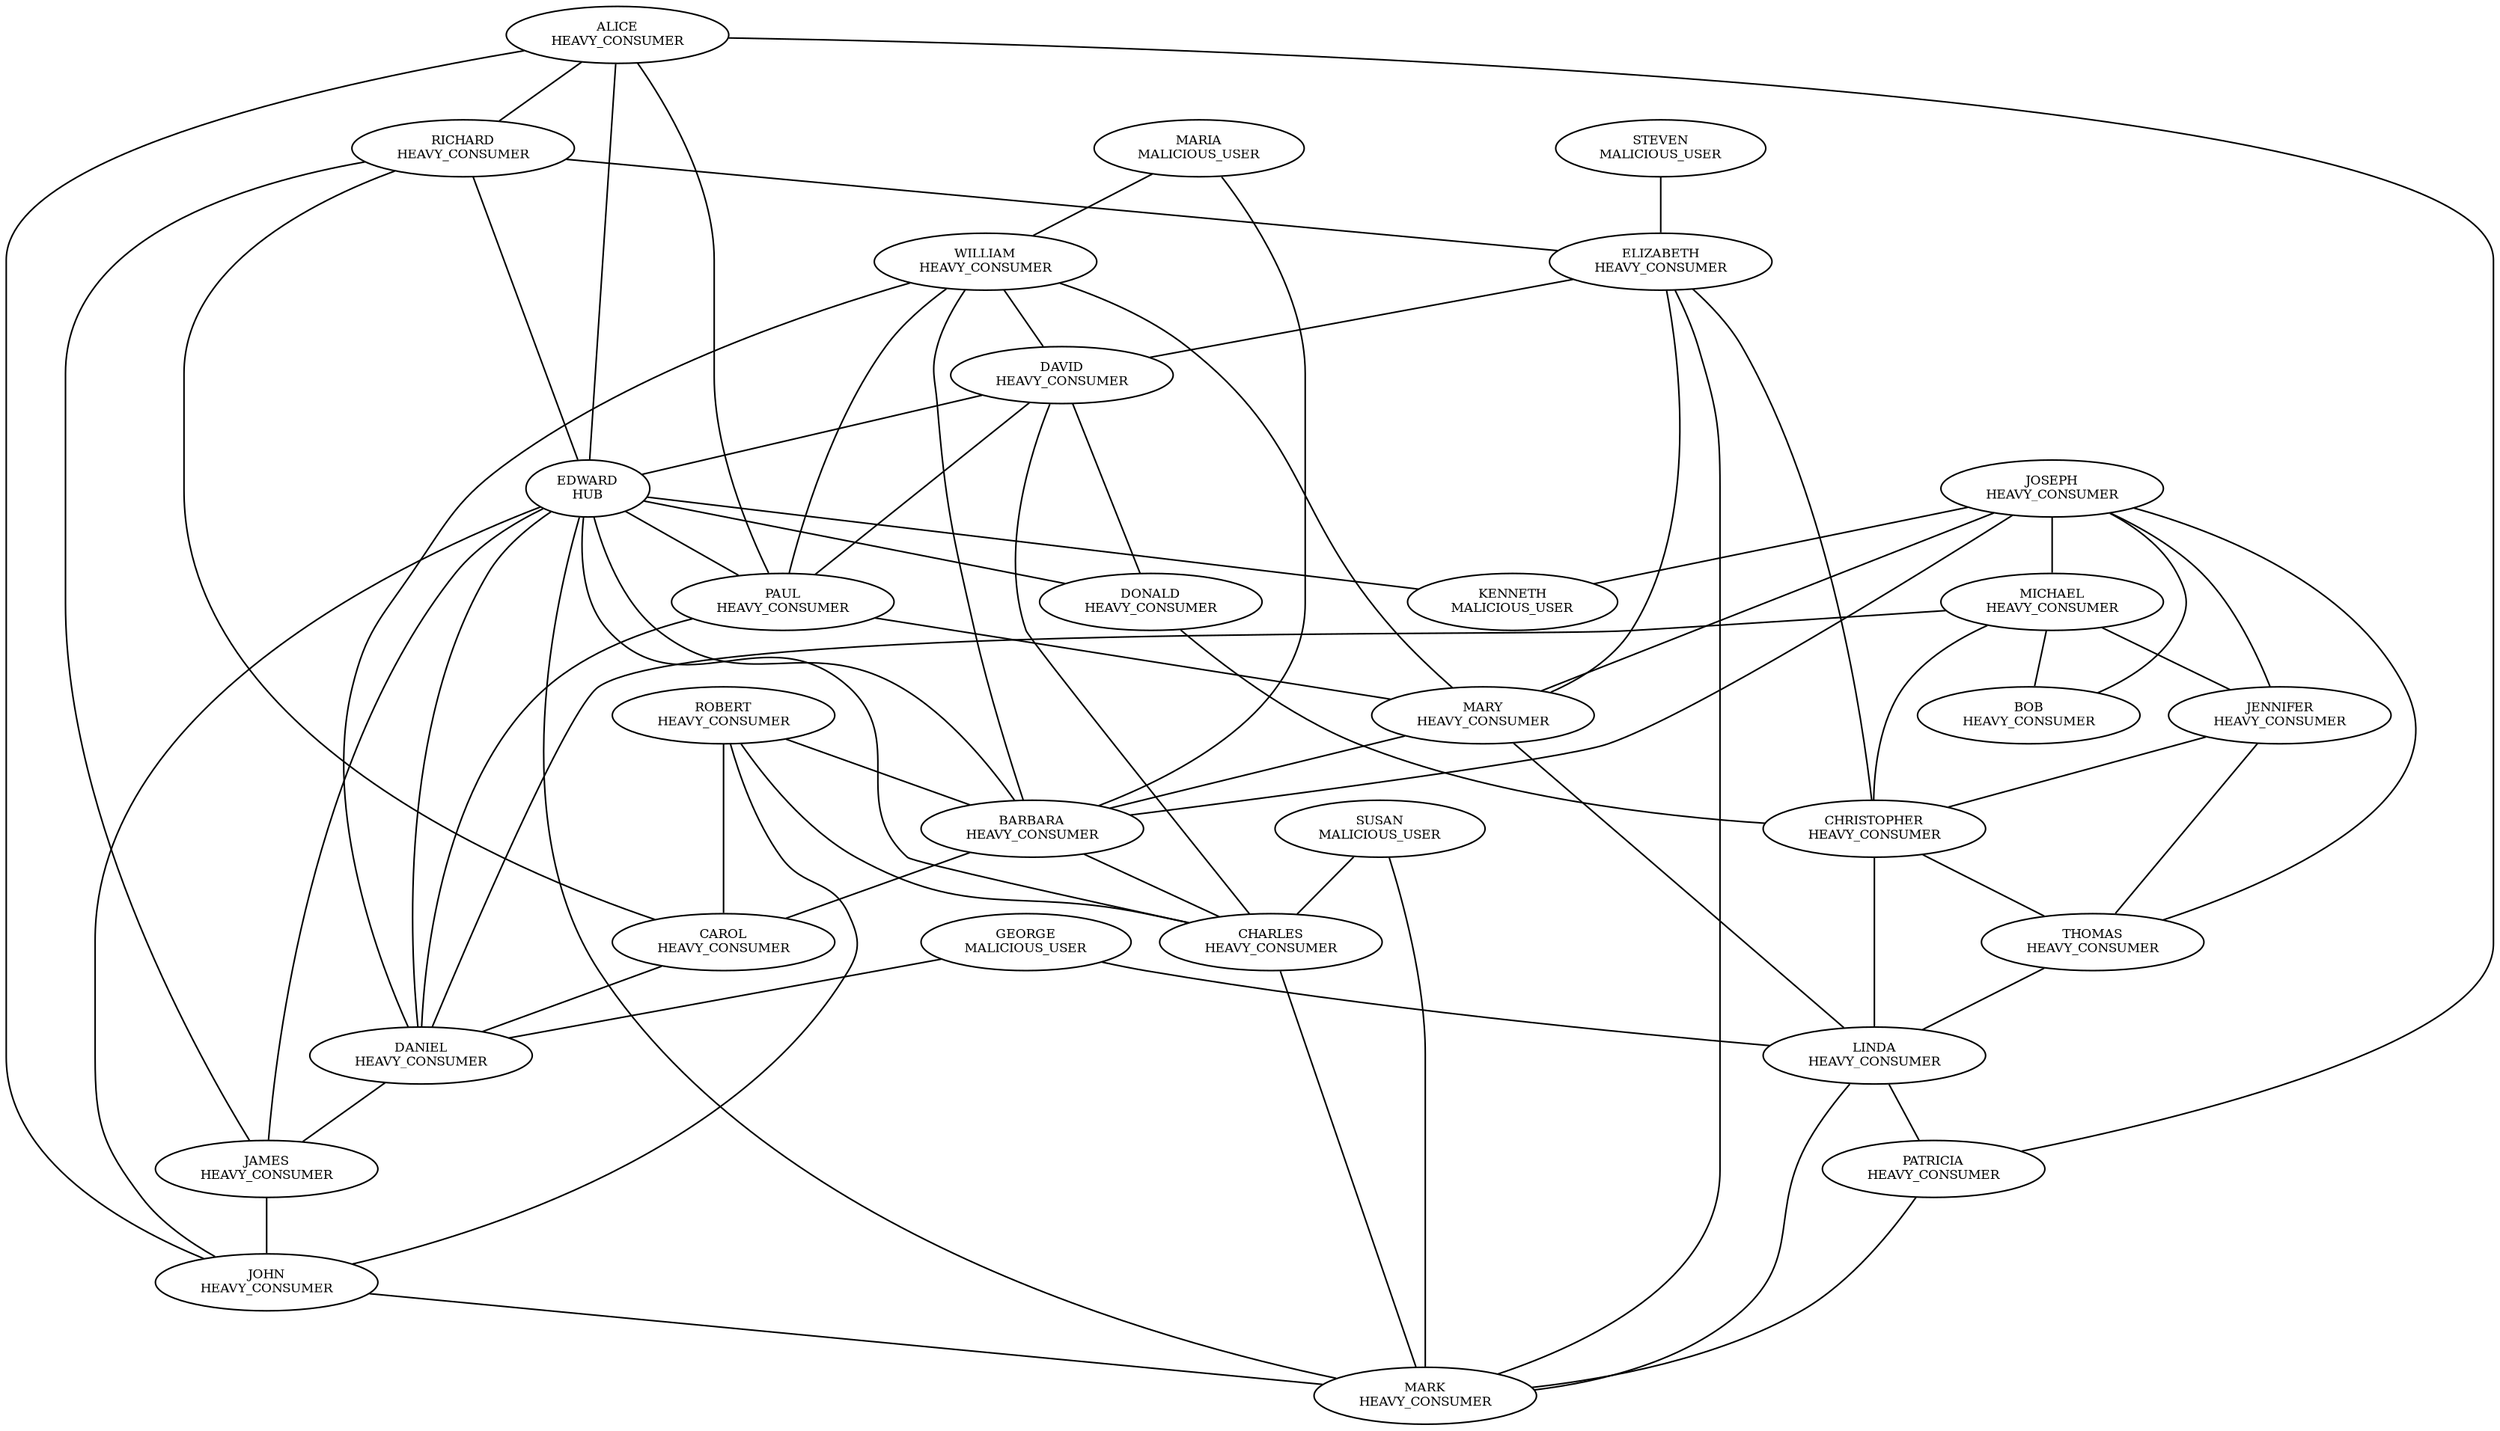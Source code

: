 // Template
graph {
	overlap=false splines=true
	"0xEA82485791" [label="ALICE
HEAVY_CONSUMER" fontsize=8]
	"0x31848144AB" [label="BOB
HEAVY_CONSUMER" fontsize=8]
	"0xF0413970CC" [label="CAROL
HEAVY_CONSUMER" fontsize=8]
	"0x962A792B50" [label="JAMES
HEAVY_CONSUMER" fontsize=8]
	"0xCDC3836B70" [label="JOHN
HEAVY_CONSUMER" fontsize=8]
	"0x58DBBCD2EC" [label="ROBERT
HEAVY_CONSUMER" fontsize=8]
	"0xD85190242A" [label="MICHAEL
HEAVY_CONSUMER" fontsize=8]
	"0x84F19C586A" [label="MARY
HEAVY_CONSUMER" fontsize=8]
	"0xF306C375E6" [label="WILLIAM
HEAVY_CONSUMER" fontsize=8]
	"0xA995CDA869" [label="DAVID
HEAVY_CONSUMER" fontsize=8]
	"0x6B2B5DE19F" [label="RICHARD
HEAVY_CONSUMER" fontsize=8]
	"0x64FC2B6D74" [label="CHARLES
HEAVY_CONSUMER" fontsize=8]
	"0xAFD4B184A2" [label="JOSEPH
HEAVY_CONSUMER" fontsize=8]
	"0x2DDDE1CB34" [label="THOMAS
HEAVY_CONSUMER" fontsize=8]
	"0x8A445BA4CE" [label="PATRICIA
HEAVY_CONSUMER" fontsize=8]
	"0x51B74C3305" [label="CHRISTOPHER
HEAVY_CONSUMER" fontsize=8]
	"0xC1E8B9AD32" [label="LINDA
HEAVY_CONSUMER" fontsize=8]
	"0x6E854B196E" [label="BARBARA
HEAVY_CONSUMER" fontsize=8]
	"0xE28202753B" [label="DANIEL
HEAVY_CONSUMER" fontsize=8]
	"0x168D0B038B" [label="PAUL
HEAVY_CONSUMER" fontsize=8]
	"0x979F72D170" [label="MARK
HEAVY_CONSUMER" fontsize=8]
	"0x1BC15C2B74" [label="ELIZABETH
HEAVY_CONSUMER" fontsize=8]
	"0x2EE534499D" [label="DONALD
HEAVY_CONSUMER" fontsize=8]
	"0x3940CB3BBC" [label="JENNIFER
HEAVY_CONSUMER" fontsize=8]
	"0x25BEAC06D1" [label="GEORGE
MALICIOUS_USER" fontsize=8]
	"0x278D3A1921" [label="MARIA
MALICIOUS_USER" fontsize=8]
	"0x89CB42268D" [label="KENNETH
MALICIOUS_USER" fontsize=8]
	"0xAFA16F54D7" [label="SUSAN
MALICIOUS_USER" fontsize=8]
	"0x757499B2A7" [label="STEVEN
MALICIOUS_USER" fontsize=8]
	"0x42642C1E65" [label="EDWARD
HUB" fontsize=8]
	"0x58DBBCD2EC" -- "0xF0413970CC"
	"0xD85190242A" -- "0x31848144AB"
	"0x25BEAC06D1" -- "0xE28202753B"
	"0x278D3A1921" -- "0xF306C375E6"
	"0x168D0B038B" -- "0x84F19C586A"
	"0x757499B2A7" -- "0x1BC15C2B74"
	"0xAFD4B184A2" -- "0x89CB42268D"
	"0x6E854B196E" -- "0x64FC2B6D74"
	"0x64FC2B6D74" -- "0xA995CDA869"
	"0x84F19C586A" -- "0x1BC15C2B74"
	"0x42642C1E65" -- "0x168D0B038B"
	"0x25BEAC06D1" -- "0xC1E8B9AD32"
	"0x278D3A1921" -- "0x6E854B196E"
	"0x51B74C3305" -- "0x2DDDE1CB34"
	"0x2EE534499D" -- "0x51B74C3305"
	"0xE28202753B" -- "0x42642C1E65"
	"0xAFD4B184A2" -- "0xD85190242A"
	"0x58DBBCD2EC" -- "0x64FC2B6D74"
	"0xF0413970CC" -- "0x6B2B5DE19F"
	"0xC1E8B9AD32" -- "0x8A445BA4CE"
	"0x42642C1E65" -- "0x6B2B5DE19F"
	"0xAFD4B184A2" -- "0x84F19C586A"
	"0x2DDDE1CB34" -- "0xC1E8B9AD32"
	"0x84F19C586A" -- "0xC1E8B9AD32"
	"0x31848144AB" -- "0xAFD4B184A2"
	"0xAFD4B184A2" -- "0x6E854B196E"
	"0xAFA16F54D7" -- "0x64FC2B6D74"
	"0xD85190242A" -- "0x51B74C3305"
	"0x1BC15C2B74" -- "0x51B74C3305"
	"0x8A445BA4CE" -- "0xEA82485791"
	"0x8A445BA4CE" -- "0x979F72D170"
	"0xCDC3836B70" -- "0x979F72D170"
	"0x3940CB3BBC" -- "0x51B74C3305"
	"0xA995CDA869" -- "0x2EE534499D"
	"0xF0413970CC" -- "0xE28202753B"
	"0x58DBBCD2EC" -- "0x6E854B196E"
	"0x84F19C586A" -- "0x6E854B196E"
	"0x64FC2B6D74" -- "0x979F72D170"
	"0xF306C375E6" -- "0x6E854B196E"
	"0x51B74C3305" -- "0xC1E8B9AD32"
	"0x42642C1E65" -- "0xEA82485791"
	"0xAFA16F54D7" -- "0x979F72D170"
	"0xD85190242A" -- "0x3940CB3BBC"
	"0xA995CDA869" -- "0x42642C1E65"
	"0x42642C1E65" -- "0x89CB42268D"
	"0xEA82485791" -- "0x6B2B5DE19F"
	"0xF306C375E6" -- "0x84F19C586A"
	"0x42642C1E65" -- "0x2EE534499D"
	"0x6B2B5DE19F" -- "0x962A792B50"
	"0x1BC15C2B74" -- "0x979F72D170"
	"0xAFD4B184A2" -- "0x2DDDE1CB34"
	"0x3940CB3BBC" -- "0x2DDDE1CB34"
	"0xEA82485791" -- "0x168D0B038B"
	"0xAFD4B184A2" -- "0x3940CB3BBC"
	"0x6B2B5DE19F" -- "0x1BC15C2B74"
	"0x168D0B038B" -- "0xA995CDA869"
	"0x962A792B50" -- "0xCDC3836B70"
	"0x6E854B196E" -- "0xF0413970CC"
	"0xF306C375E6" -- "0xE28202753B"
	"0xC1E8B9AD32" -- "0x979F72D170"
	"0xD85190242A" -- "0xE28202753B"
	"0x42642C1E65" -- "0x962A792B50"
	"0xF306C375E6" -- "0xA995CDA869"
	"0xE28202753B" -- "0x962A792B50"
	"0x42642C1E65" -- "0x6E854B196E"
	"0x1BC15C2B74" -- "0xA995CDA869"
	"0x42642C1E65" -- "0x979F72D170"
	"0x58DBBCD2EC" -- "0xCDC3836B70"
	"0x42642C1E65" -- "0x64FC2B6D74"
	"0xF306C375E6" -- "0x168D0B038B"
	"0x42642C1E65" -- "0xCDC3836B70"
	"0x168D0B038B" -- "0xE28202753B"
	"0xCDC3836B70" -- "0xEA82485791"
}
